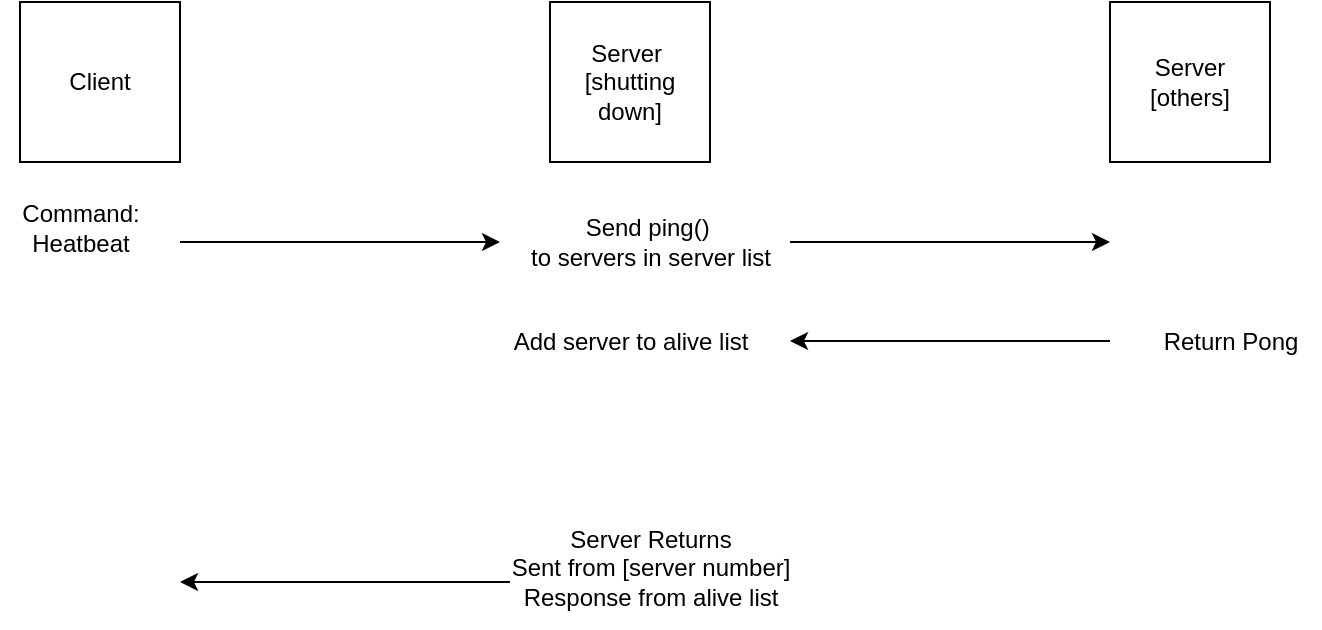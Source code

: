 <mxfile>
    <diagram id="MtCE5jzraeUFnyB5sYMj" name="Page-1">
        <mxGraphModel dx="524" dy="563" grid="1" gridSize="10" guides="1" tooltips="1" connect="1" arrows="1" fold="1" page="1" pageScale="1" pageWidth="850" pageHeight="1100" math="0" shadow="0">
            <root>
                <mxCell id="0"/>
                <mxCell id="1" parent="0"/>
                <mxCell id="2" value="Server&amp;nbsp;&lt;div&gt;[shutting down]&lt;/div&gt;" style="whiteSpace=wrap;html=1;aspect=fixed;" parent="1" vertex="1">
                    <mxGeometry x="280" y="120" width="80" height="80" as="geometry"/>
                </mxCell>
                <mxCell id="4" value="Server&lt;div&gt;[others]&lt;/div&gt;" style="whiteSpace=wrap;html=1;aspect=fixed;" parent="1" vertex="1">
                    <mxGeometry x="560" y="120" width="80" height="80" as="geometry"/>
                </mxCell>
                <mxCell id="5" value="" style="endArrow=classic;html=1;" parent="1" edge="1">
                    <mxGeometry width="50" height="50" relative="1" as="geometry">
                        <mxPoint x="560" y="289.5" as="sourcePoint"/>
                        <mxPoint x="400" y="289.5" as="targetPoint"/>
                    </mxGeometry>
                </mxCell>
                <mxCell id="6" value="" style="endArrow=classic;html=1;" parent="1" edge="1">
                    <mxGeometry width="50" height="50" relative="1" as="geometry">
                        <mxPoint x="400" y="240" as="sourcePoint"/>
                        <mxPoint x="560" y="240" as="targetPoint"/>
                    </mxGeometry>
                </mxCell>
                <mxCell id="8" value="Return Pong" style="text;html=1;align=center;verticalAlign=middle;resizable=0;points=[];autosize=1;strokeColor=none;fillColor=none;" parent="1" vertex="1">
                    <mxGeometry x="575" y="275" width="90" height="30" as="geometry"/>
                </mxCell>
                <mxCell id="9" value="Client" style="whiteSpace=wrap;html=1;aspect=fixed;" parent="1" vertex="1">
                    <mxGeometry x="15" y="120" width="80" height="80" as="geometry"/>
                </mxCell>
                <mxCell id="10" value="" style="endArrow=classic;html=1;" parent="1" edge="1">
                    <mxGeometry width="50" height="50" relative="1" as="geometry">
                        <mxPoint x="95" y="240" as="sourcePoint"/>
                        <mxPoint x="255" y="240" as="targetPoint"/>
                    </mxGeometry>
                </mxCell>
                <mxCell id="11" value="Command:&lt;div&gt;Heatbeat&lt;/div&gt;" style="text;html=1;align=center;verticalAlign=middle;resizable=0;points=[];autosize=1;strokeColor=none;fillColor=none;" parent="1" vertex="1">
                    <mxGeometry x="5" y="213" width="80" height="40" as="geometry"/>
                </mxCell>
                <mxCell id="12" value="Send ping()&amp;nbsp;&lt;div&gt;to servers in server list&lt;/div&gt;" style="text;html=1;align=center;verticalAlign=middle;resizable=0;points=[];autosize=1;strokeColor=none;fillColor=none;" parent="1" vertex="1">
                    <mxGeometry x="260" y="220" width="140" height="40" as="geometry"/>
                </mxCell>
                <mxCell id="16" value="Server Returns&lt;div&gt;Sent from [server number]&lt;/div&gt;&lt;div&gt;Response from alive list&lt;/div&gt;" style="text;html=1;align=center;verticalAlign=middle;resizable=0;points=[];autosize=1;strokeColor=none;fillColor=none;" parent="1" vertex="1">
                    <mxGeometry x="250" y="373" width="160" height="60" as="geometry"/>
                </mxCell>
                <mxCell id="17" value="" style="endArrow=classic;html=1;" parent="1" edge="1">
                    <mxGeometry width="50" height="50" relative="1" as="geometry">
                        <mxPoint x="260" y="410" as="sourcePoint"/>
                        <mxPoint x="95" y="410" as="targetPoint"/>
                    </mxGeometry>
                </mxCell>
                <mxCell id="18" value="Add server to alive list" style="text;html=1;align=center;verticalAlign=middle;resizable=0;points=[];autosize=1;strokeColor=none;fillColor=none;" vertex="1" parent="1">
                    <mxGeometry x="250" y="275" width="140" height="30" as="geometry"/>
                </mxCell>
            </root>
        </mxGraphModel>
    </diagram>
</mxfile>